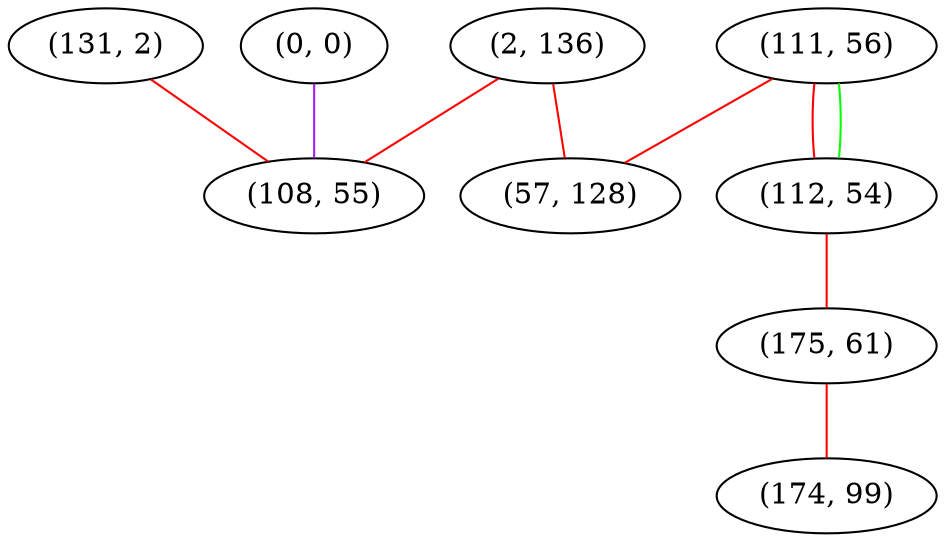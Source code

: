 graph "" {
"(131, 2)";
"(0, 0)";
"(111, 56)";
"(2, 136)";
"(112, 54)";
"(57, 128)";
"(175, 61)";
"(174, 99)";
"(108, 55)";
"(131, 2)" -- "(108, 55)"  [color=red, key=0, weight=1];
"(0, 0)" -- "(108, 55)"  [color=purple, key=0, weight=4];
"(111, 56)" -- "(112, 54)"  [color=red, key=0, weight=1];
"(111, 56)" -- "(112, 54)"  [color=green, key=1, weight=2];
"(111, 56)" -- "(57, 128)"  [color=red, key=0, weight=1];
"(2, 136)" -- "(108, 55)"  [color=red, key=0, weight=1];
"(2, 136)" -- "(57, 128)"  [color=red, key=0, weight=1];
"(112, 54)" -- "(175, 61)"  [color=red, key=0, weight=1];
"(175, 61)" -- "(174, 99)"  [color=red, key=0, weight=1];
}
